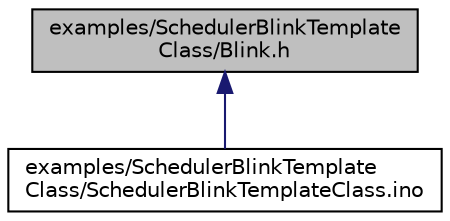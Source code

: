 digraph "examples/SchedulerBlinkTemplateClass/Blink.h"
{
  edge [fontname="Helvetica",fontsize="10",labelfontname="Helvetica",labelfontsize="10"];
  node [fontname="Helvetica",fontsize="10",shape=record];
  Node1 [label="examples/SchedulerBlinkTemplate\lClass/Blink.h",height=0.2,width=0.4,color="black", fillcolor="grey75", style="filled", fontcolor="black"];
  Node1 -> Node2 [dir="back",color="midnightblue",fontsize="10",style="solid",fontname="Helvetica"];
  Node2 [label="examples/SchedulerBlinkTemplate\lClass/SchedulerBlinkTemplateClass.ino",height=0.2,width=0.4,color="black", fillcolor="white", style="filled",URL="$d4/d8c/SchedulerBlinkTemplateClass_8ino.html"];
}
